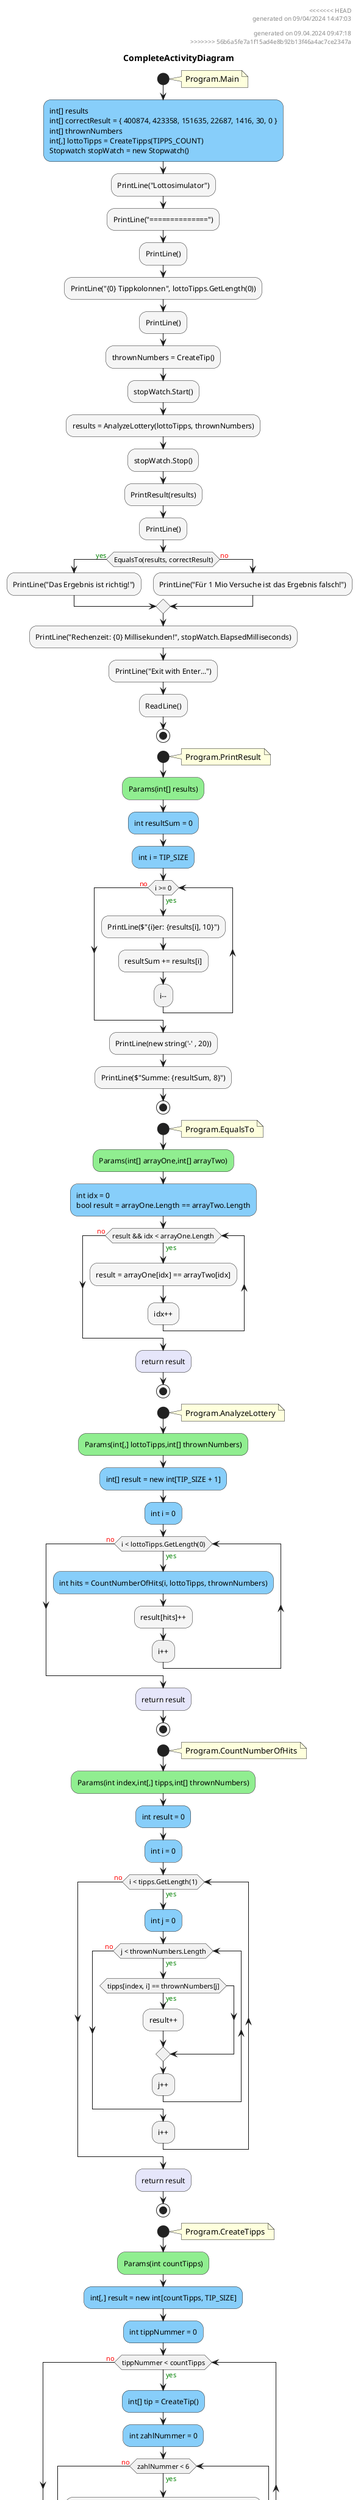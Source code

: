 @startuml CompleteActivityDiagram
header
<<<<<<< HEAD
generated on 09/04/2024 14:47:03
=======
generated on 09.04.2024 09:47:18
>>>>>>> 56b6a5fe7a1f15ad4e8b92b13f46a4ac7ce2347a
end header
title CompleteActivityDiagram
start
note right:  Program.Main
#LightSkyBlue:int[] results\nint[] correctResult = { 400874, 423358, 151635, 22687, 1416, 30, 0 }\nint[] thrownNumbers\nint[,] lottoTipps = CreateTipps(TIPPS_COUNT)\nStopwatch stopWatch = new Stopwatch();
#WhiteSmoke:PrintLine("Lottosimulator");
#WhiteSmoke:PrintLine("==============");
#WhiteSmoke:PrintLine();
#WhiteSmoke:PrintLine("{0} Tippkolonnen", lottoTipps.GetLength(0));
#WhiteSmoke:PrintLine();
#WhiteSmoke:thrownNumbers = CreateTip();
#WhiteSmoke:stopWatch.Start();
#WhiteSmoke:results = AnalyzeLottery(lottoTipps, thrownNumbers);
#WhiteSmoke:stopWatch.Stop();
#WhiteSmoke:PrintResult(results);
#WhiteSmoke:PrintLine();
if (EqualsTo(results, correctResult)) then (<color:green>yes)
        #WhiteSmoke:PrintLine("Das Ergebnis ist richtig!");
    else (<color:red>no)
            #WhiteSmoke:PrintLine("Für 1 Mio Versuche ist das Ergebnis falsch!");
endif
#WhiteSmoke:PrintLine("Rechenzeit: {0} Millisekunden!", stopWatch.ElapsedMilliseconds);
#WhiteSmoke:PrintLine("Exit with Enter...");
#WhiteSmoke:ReadLine();
stop
start
note right:  Program.PrintResult
#LightGreen:Params(int[] results);
#LightSkyBlue:int resultSum = 0;
#LightSkyBlue:int i = TIP_SIZE;
while (i >= 0) is (<color:green>yes)
        #WhiteSmoke:PrintLine($"{i}er: {results[i], 10}");
        #WhiteSmoke:resultSum += results[i];
:i--;
endwhile (<color:red>no)
#WhiteSmoke:PrintLine(new string('-' , 20));
#WhiteSmoke:PrintLine($"Summe: {resultSum, 8}");
stop
start
note right:  Program.EqualsTo
#LightGreen:Params(int[] arrayOne,int[] arrayTwo);
#LightSkyBlue:int idx = 0\nbool result = arrayOne.Length == arrayTwo.Length;
while (result && idx < arrayOne.Length) is (<color:green>yes)
        #WhiteSmoke:result = arrayOne[idx] == arrayTwo[idx];
        #WhiteSmoke:idx++;
endwhile (<color:red>no)
#Lavender:return result;
stop
start
note right:  Program.AnalyzeLottery
#LightGreen:Params(int[,] lottoTipps,int[] thrownNumbers);
#LightSkyBlue:int[] result = new int[TIP_SIZE + 1];
#LightSkyBlue:int i = 0;
while (i < lottoTipps.GetLength(0)) is (<color:green>yes)
        #LightSkyBlue:int hits = CountNumberOfHits(i, lottoTipps, thrownNumbers);
        #WhiteSmoke:result[hits]++;
:i++;
endwhile (<color:red>no)
#Lavender:return result;
stop
start
note right:  Program.CountNumberOfHits
#LightGreen:Params(int index,int[,] tipps,int[] thrownNumbers);
#LightSkyBlue:int result = 0;
#LightSkyBlue:int i = 0;
while (i < tipps.GetLength(1)) is (<color:green>yes)
        #LightSkyBlue:int j = 0;
        while (j < thrownNumbers.Length) is (<color:green>yes)
                if (tipps[index, i] == thrownNumbers[j]) then (<color:green>yes)
                        #WhiteSmoke:result++;
                endif
        :j++;
        endwhile (<color:red>no)
:i++;
endwhile (<color:red>no)
#Lavender:return result;
stop
start
note right:  Program.CreateTipps
#LightGreen:Params(int countTipps);
#LightSkyBlue:int[,] result = new int[countTipps, TIP_SIZE];
#LightSkyBlue:int tippNummer = 0;
while (tippNummer < countTipps) is (<color:green>yes)
        #LightSkyBlue:int[] tip = CreateTip();
        #LightSkyBlue:int zahlNummer = 0;
        while (zahlNummer < 6) is (<color:green>yes)
                #WhiteSmoke:result[tippNummer, zahlNummer] = tip[zahlNummer];
        :zahlNummer++;
        endwhile (<color:red>no)
:tippNummer++;
endwhile (<color:red>no)
#Lavender:return result;
stop
start
note right:  Program.CreateTip
#LightSkyBlue:int[] result = new int[TIP_SIZE]\nint number\nbool found;
#LightSkyBlue:int i = 0;
while (i < result.Length) is (<color:green>yes)
        repeat
                #WhiteSmoke:found = false;
                #WhiteSmoke:number = random.Next(MIN_NUMBER, MAX_NUMBER + 1);
                #LightSkyBlue:int j = 0;
                while (j < i) is (<color:green>yes)
                        if (number == result[j]) then (<color:green>yes)
                                #WhiteSmoke:found = true;
                        endif
                :j++;
                endwhile (<color:red>no)
        repeat while (found) is (<color:green>yes)
        #WhiteSmoke:result[i] = number;
:i++;
endwhile (<color:red>no)
#Lavender:return result;
stop
footer
generated with the DiagramCreator by Prof.Gehrer
end footer
@enduml
